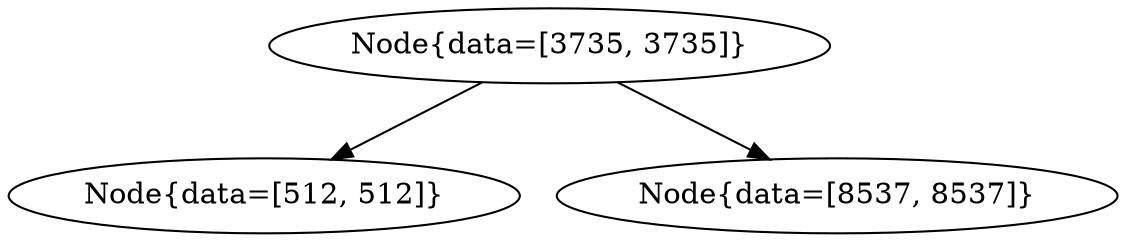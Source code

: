 digraph G{
591168624 [label="Node{data=[3735, 3735]}"]
591168624 -> 1187946801
1187946801 [label="Node{data=[512, 512]}"]
591168624 -> 2015022332
2015022332 [label="Node{data=[8537, 8537]}"]
}
